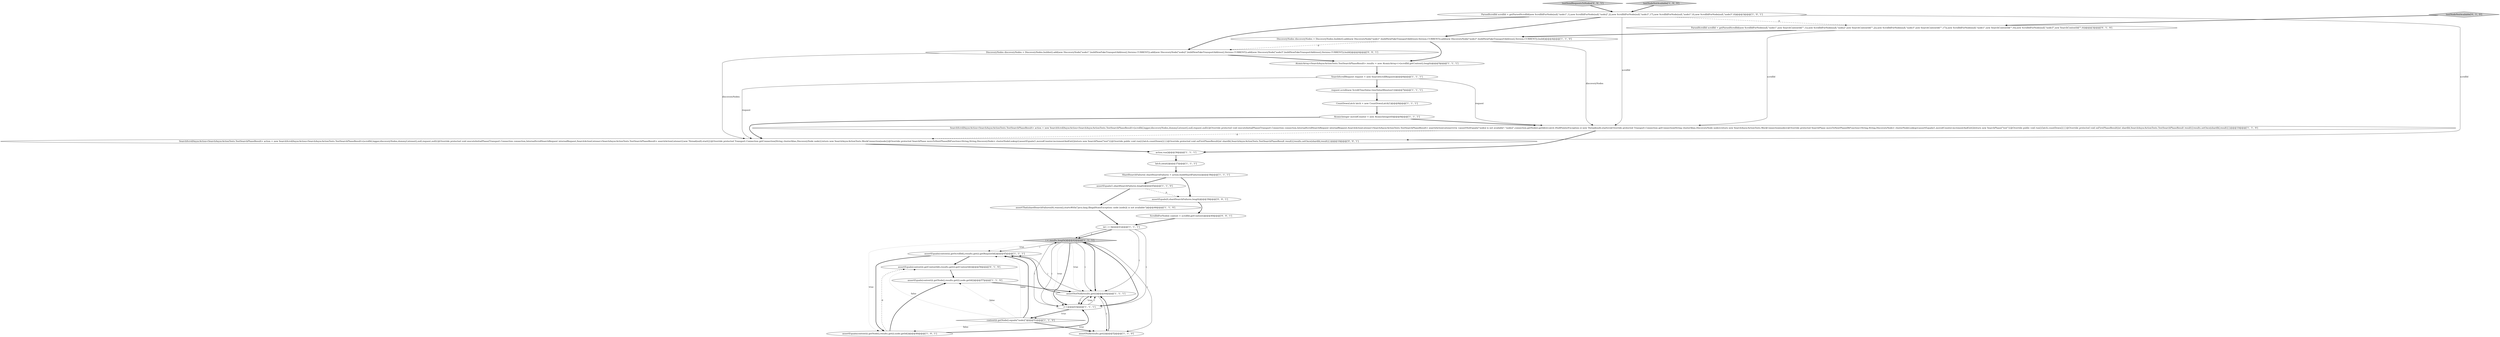 digraph {
19 [style = filled, label = "action.run()@@@36@@@['1', '1', '1']", fillcolor = white, shape = ellipse image = "AAA0AAABBB1BBB"];
9 [style = filled, label = "context(i(.getNode().equals(\"node2\")@@@51@@@['1', '1', '0']", fillcolor = white, shape = diamond image = "AAA0AAABBB1BBB"];
7 [style = filled, label = "i < results.length()@@@42@@@['1', '1', '1']", fillcolor = lightgray, shape = diamond image = "AAA0AAABBB1BBB"];
4 [style = filled, label = "SearchScrollAsyncAction<SearchAsyncActionTests.TestSearchPhaseResult> action = new SearchScrollAsyncAction<SearchAsyncActionTests.TestSearchPhaseResult>(scrollId,logger,discoveryNodes,dummyListener(),null,request,null){@Override protected void executeInitialPhase(Transport.Connection connection,InternalScrollSearchRequest internalRequest,SearchActionListener<SearchAsyncActionTests.TestSearchPhaseResult> searchActionListener){try {assertNotEquals(\"node2 is not available\",\"node2\",connection.getNode().getId())}catch (NullPointerException e) new Thread(null).start()}@Override protected Transport.Connection getConnection(String clusterAlias,DiscoveryNode node){return new SearchAsyncActionTests.MockConnection(node)}@Override protected SearchPhase moveToNextPhase(BiFunction<String,String,DiscoveryNode> clusterNodeLookup){assertEquals(1,movedCounter.incrementAndGet())return new SearchPhase(\"test\"){@Override public void run(){latch.countDown()}}}@Override protected void onFirstPhaseResult(int shardId,SearchAsyncActionTests.TestSearchPhaseResult result){results.setOnce(shardId,result)}}@@@10@@@['1', '1', '0']", fillcolor = white, shape = ellipse image = "AAA0AAABBB1BBB"];
12 [style = filled, label = "latch.await()@@@37@@@['1', '1', '1']", fillcolor = white, shape = ellipse image = "AAA0AAABBB1BBB"];
5 [style = filled, label = "assertEquals(context(i(.getScrollId(),results.get(i).getRequestId())@@@45@@@['1', '1', '1']", fillcolor = white, shape = ellipse image = "AAA0AAABBB1BBB"];
18 [style = filled, label = "SearchScrollRequest request = new SearchScrollRequest()@@@6@@@['1', '1', '1']", fillcolor = white, shape = ellipse image = "AAA0AAABBB1BBB"];
27 [style = filled, label = "testSendRequestsToNodes['0', '0', '1']", fillcolor = lightgray, shape = diamond image = "AAA0AAABBB3BBB"];
17 [style = filled, label = "request.scroll(new Scroll(TimeValue.timeValueMinutes(1)))@@@7@@@['1', '1', '1']", fillcolor = white, shape = ellipse image = "AAA0AAABBB1BBB"];
24 [style = filled, label = "assertEquals(context(i(.getContextId(),results.get(i).getContextId())@@@56@@@['0', '1', '0']", fillcolor = white, shape = ellipse image = "AAA1AAABBB2BBB"];
10 [style = filled, label = "testNodeNotAvailable['1', '0', '0']", fillcolor = lightgray, shape = diamond image = "AAA0AAABBB1BBB"];
13 [style = filled, label = "assertNull(results.get(i))@@@52@@@['1', '1', '0']", fillcolor = white, shape = ellipse image = "AAA0AAABBB1BBB"];
22 [style = filled, label = "assertEquals(1,shardSearchFailures.length)@@@45@@@['1', '1', '0']", fillcolor = white, shape = ellipse image = "AAA0AAABBB1BBB"];
20 [style = filled, label = "i++@@@43@@@['1', '1', '1']", fillcolor = white, shape = ellipse image = "AAA0AAABBB1BBB"];
21 [style = filled, label = "CountDownLatch latch = new CountDownLatch(1)@@@8@@@['1', '1', '1']", fillcolor = white, shape = ellipse image = "AAA0AAABBB1BBB"];
30 [style = filled, label = "ScrollIdForNode(( context = scrollId.getContext()@@@40@@@['0', '0', '1']", fillcolor = white, shape = ellipse image = "AAA0AAABBB3BBB"];
14 [style = filled, label = "assertEquals(context(i(.getNode(),results.get(i).node.getId())@@@57@@@['1', '1', '0']", fillcolor = white, shape = ellipse image = "AAA0AAABBB1BBB"];
8 [style = filled, label = "AtomicArray<SearchAsyncActionTests.TestSearchPhaseResult> results = new AtomicArray<>(scrollId.getContext().length)@@@5@@@['1', '1', '1']", fillcolor = white, shape = ellipse image = "AAA0AAABBB1BBB"];
23 [style = filled, label = "testNodeNotAvailable['0', '1', '0']", fillcolor = lightgray, shape = diamond image = "AAA0AAABBB2BBB"];
6 [style = filled, label = "ShardSearchFailure(( shardSearchFailures = action.buildShardFailures()@@@38@@@['1', '1', '1']", fillcolor = white, shape = ellipse image = "AAA0AAABBB1BBB"];
25 [style = filled, label = "ParsedScrollId scrollId = getParsedScrollId(new ScrollIdForNode(null,\"node1\",new SearchContextId(\"\",1)),new ScrollIdForNode(null,\"node2\",new SearchContextId(\"\",2)),new ScrollIdForNode(null,\"node3\",new SearchContextId(\"\",17)),new ScrollIdForNode(null,\"node1\",new SearchContextId(\"\",0)),new ScrollIdForNode(null,\"node3\",new SearchContextId(\"\",0)))@@@3@@@['0', '1', '0']", fillcolor = white, shape = ellipse image = "AAA1AAABBB2BBB"];
15 [style = filled, label = "assertThat(shardSearchFailures(0(.reason(),startsWith(\"java.lang.IllegalStateException: node (node2( is not available\"))@@@46@@@['1', '1', '0']", fillcolor = white, shape = ellipse image = "AAA0AAABBB1BBB"];
28 [style = filled, label = "SearchScrollAsyncAction<SearchAsyncActionTests.TestSearchPhaseResult> action = new SearchScrollAsyncAction<SearchAsyncActionTests.TestSearchPhaseResult>(scrollId,logger,discoveryNodes,dummyListener(),null,request,null){@Override protected void executeInitialPhase(Transport.Connection connection,InternalScrollSearchRequest internalRequest,SearchActionListener<SearchAsyncActionTests.TestSearchPhaseResult> searchActionListener){new Thread(null).start()}@Override protected Transport.Connection getConnection(String clusterAlias,DiscoveryNode node){return new SearchAsyncActionTests.MockConnection(node)}@Override protected SearchPhase moveToNextPhase(BiFunction<String,String,DiscoveryNode> clusterNodeLookup){assertEquals(1,movedCounter.incrementAndGet())return new SearchPhase(\"test\"){@Override public void run(){latch.countDown()}}}@Override protected void onFirstPhaseResult(int shardId,SearchAsyncActionTests.TestSearchPhaseResult result){results.setOnce(shardId,result)}}@@@10@@@['0', '0', '1']", fillcolor = white, shape = ellipse image = "AAA0AAABBB3BBB"];
29 [style = filled, label = "DiscoveryNodes discoveryNodes = DiscoveryNodes.builder().add(new DiscoveryNode(\"node1\",buildNewFakeTransportAddress(),Version.CURRENT)).add(new DiscoveryNode(\"node2\",buildNewFakeTransportAddress(),Version.CURRENT)).add(new DiscoveryNode(\"node3\",buildNewFakeTransportAddress(),Version.CURRENT)).build()@@@4@@@['0', '0', '1']", fillcolor = white, shape = ellipse image = "AAA0AAABBB3BBB"];
26 [style = filled, label = "assertEquals(0,shardSearchFailures.length)@@@39@@@['0', '0', '1']", fillcolor = white, shape = ellipse image = "AAA0AAABBB3BBB"];
11 [style = filled, label = "DiscoveryNodes discoveryNodes = DiscoveryNodes.builder().add(new DiscoveryNode(\"node1\",buildNewFakeTransportAddress(),Version.CURRENT)).add(new DiscoveryNode(\"node3\",buildNewFakeTransportAddress(),Version.CURRENT)).build()@@@4@@@['1', '1', '0']", fillcolor = white, shape = ellipse image = "AAA0AAABBB1BBB"];
1 [style = filled, label = "AtomicInteger movedCounter = new AtomicInteger(0)@@@9@@@['1', '1', '1']", fillcolor = white, shape = ellipse image = "AAA0AAABBB1BBB"];
0 [style = filled, label = "ParsedScrollId scrollId = getParsedScrollId(new ScrollIdForNode(null,\"node1\",1),new ScrollIdForNode(null,\"node2\",2),new ScrollIdForNode(null,\"node3\",17),new ScrollIdForNode(null,\"node1\",0),new ScrollIdForNode(null,\"node3\",0))@@@3@@@['1', '0', '1']", fillcolor = white, shape = ellipse image = "AAA0AAABBB1BBB"];
2 [style = filled, label = "int i = 0@@@41@@@['1', '1', '1']", fillcolor = white, shape = ellipse image = "AAA0AAABBB1BBB"];
3 [style = filled, label = "assertNotNull(results.get(i))@@@44@@@['1', '1', '1']", fillcolor = white, shape = ellipse image = "AAA0AAABBB1BBB"];
16 [style = filled, label = "assertEquals(context(i(.getNode(),results.get(i).node.getId())@@@46@@@['1', '0', '1']", fillcolor = white, shape = ellipse image = "AAA0AAABBB1BBB"];
20->3 [style = dotted, label="true"];
9->16 [style = dotted, label="false"];
23->25 [style = bold, label=""];
2->20 [style = solid, label="i"];
14->3 [style = bold, label=""];
29->8 [style = bold, label=""];
20->7 [style = bold, label=""];
17->21 [style = bold, label=""];
4->28 [style = dashed, label="0"];
2->7 [style = bold, label=""];
6->26 [style = bold, label=""];
1->28 [style = bold, label=""];
0->29 [style = bold, label=""];
7->13 [style = solid, label="i"];
27->0 [style = bold, label=""];
9->13 [style = bold, label=""];
30->2 [style = bold, label=""];
9->13 [style = dotted, label="true"];
3->20 [style = solid, label="i"];
28->19 [style = bold, label=""];
18->28 [style = solid, label="request"];
11->4 [style = solid, label="discoveryNodes"];
7->3 [style = solid, label="i"];
22->15 [style = bold, label=""];
9->5 [style = dotted, label="false"];
6->22 [style = bold, label=""];
7->20 [style = bold, label=""];
29->28 [style = solid, label="discoveryNodes"];
0->11 [style = bold, label=""];
3->5 [style = bold, label=""];
15->2 [style = bold, label=""];
3->20 [style = bold, label=""];
20->7 [style = solid, label="i"];
0->28 [style = solid, label="scrollId"];
25->11 [style = bold, label=""];
7->5 [style = dotted, label="true"];
7->3 [style = bold, label=""];
8->18 [style = bold, label=""];
0->25 [style = dashed, label="0"];
11->29 [style = dashed, label="0"];
18->4 [style = solid, label="request"];
7->20 [style = solid, label="i"];
25->4 [style = solid, label="scrollId"];
9->14 [style = dotted, label="false"];
4->19 [style = bold, label=""];
20->3 [style = solid, label="i"];
5->24 [style = bold, label=""];
11->8 [style = bold, label=""];
2->7 [style = solid, label="i"];
3->5 [style = solid, label="i"];
16->14 [style = bold, label=""];
3->13 [style = solid, label="i"];
2->3 [style = solid, label="i"];
0->4 [style = solid, label="scrollId"];
16->24 [style = dashed, label="0"];
1->4 [style = bold, label=""];
13->3 [style = bold, label=""];
16->20 [style = bold, label=""];
18->17 [style = bold, label=""];
22->26 [style = dashed, label="0"];
21->1 [style = bold, label=""];
20->9 [style = bold, label=""];
20->9 [style = dotted, label="true"];
24->14 [style = bold, label=""];
7->3 [style = dotted, label="true"];
26->30 [style = bold, label=""];
19->12 [style = bold, label=""];
9->5 [style = bold, label=""];
7->20 [style = dotted, label="true"];
7->16 [style = dotted, label="true"];
5->16 [style = bold, label=""];
7->5 [style = solid, label="i"];
10->0 [style = bold, label=""];
12->6 [style = bold, label=""];
9->24 [style = dotted, label="false"];
}
